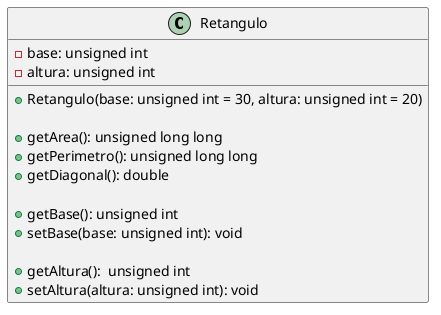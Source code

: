 @startuml Retangulo
class Retangulo {
 - base: unsigned int
 - altura: unsigned int
 + Retangulo(base: unsigned int = 30, altura: unsigned int = 20)

 + getArea(): unsigned long long
 + getPerimetro(): unsigned long long
 + getDiagonal(): double

 + getBase(): unsigned int
 + setBase(base: unsigned int): void

 + getAltura():  unsigned int
 + setAltura(altura: unsigned int): void
}
@enduml